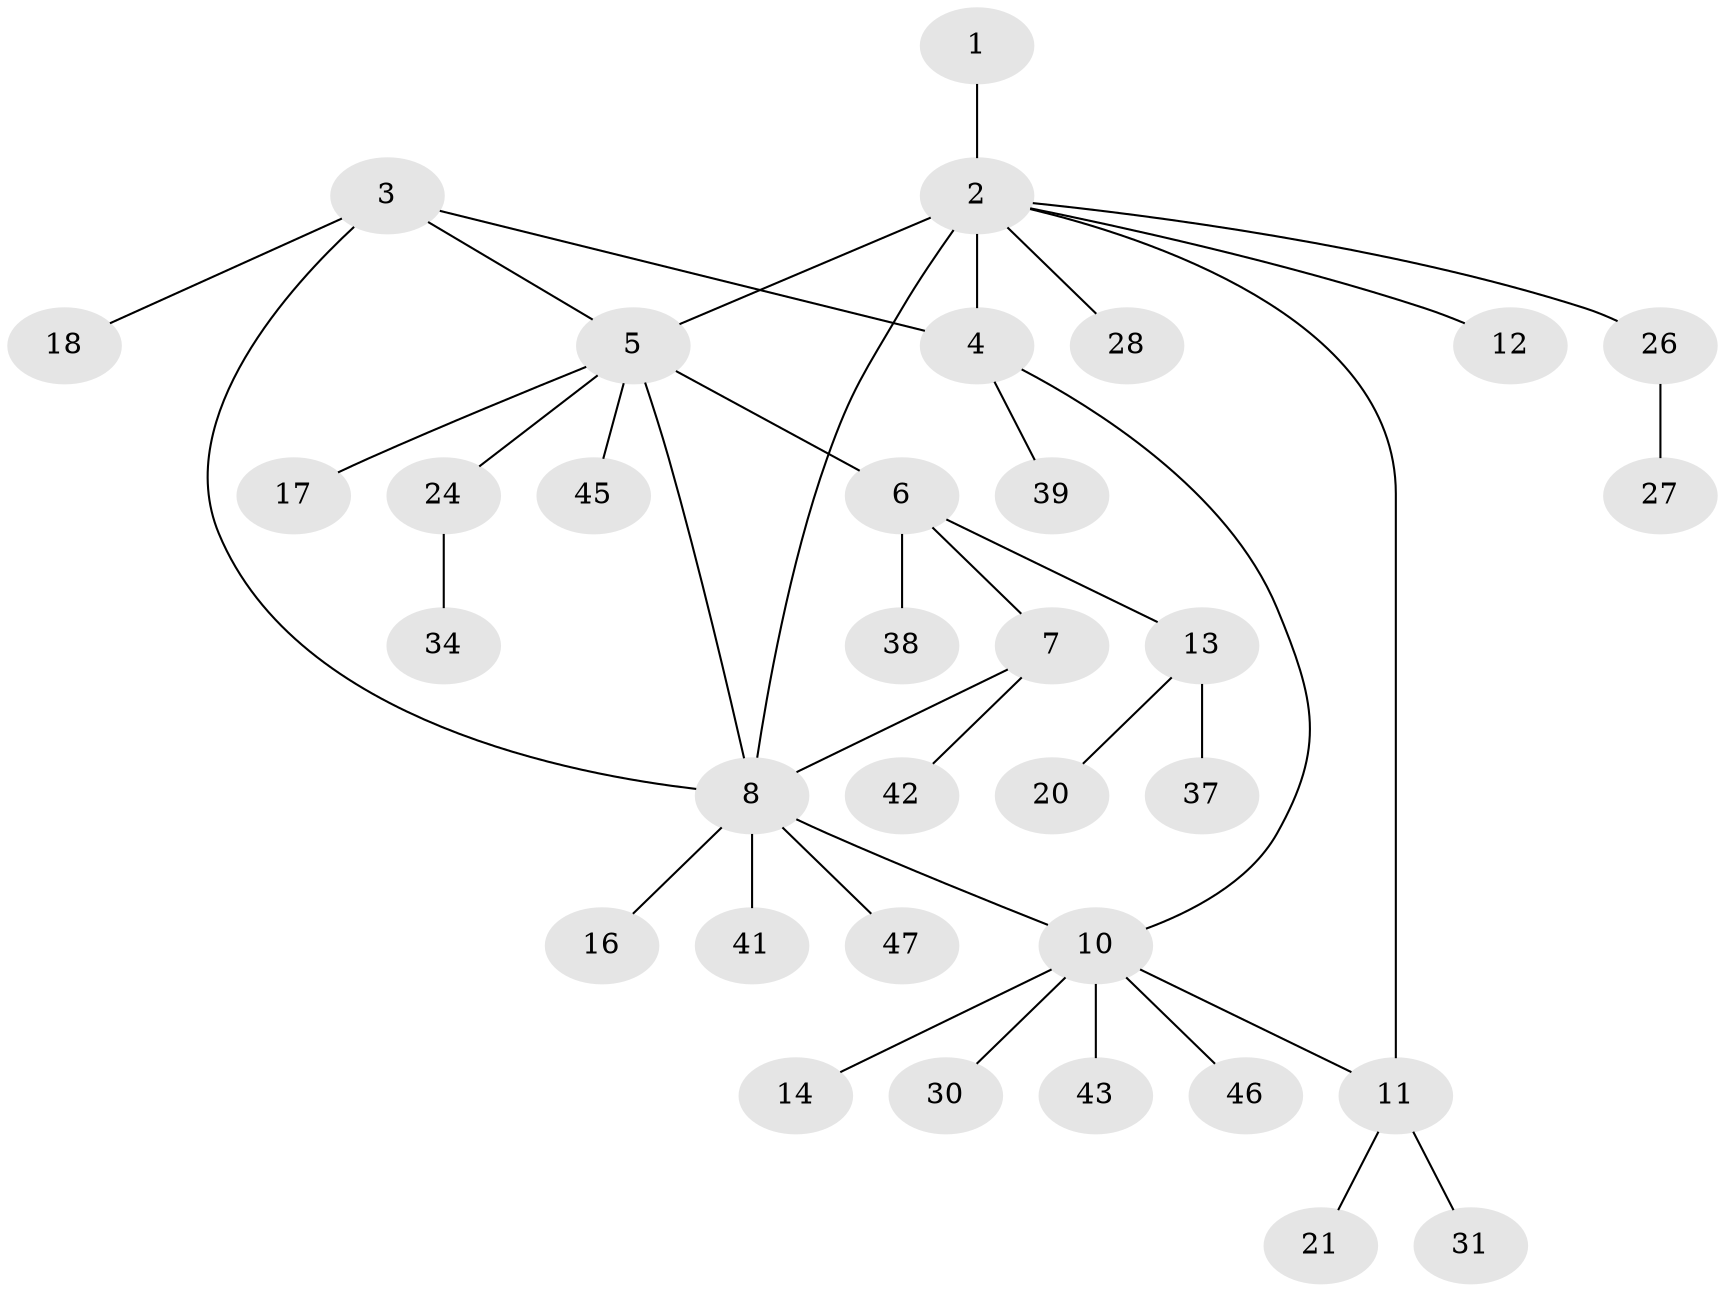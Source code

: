 // original degree distribution, {1: 0.6382978723404256, 9: 0.02127659574468085, 5: 0.10638297872340426, 7: 0.02127659574468085, 4: 0.0425531914893617, 6: 0.0425531914893617, 2: 0.02127659574468085, 3: 0.10638297872340426}
// Generated by graph-tools (version 1.1) at 2025/11/02/27/25 16:11:30]
// undirected, 34 vertices, 39 edges
graph export_dot {
graph [start="1"]
  node [color=gray90,style=filled];
  1;
  2 [super="+22"];
  3 [super="+40"];
  4 [super="+15"];
  5 [super="+23"];
  6 [super="+33"];
  7 [super="+25"];
  8 [super="+9"];
  10 [super="+29"];
  11 [super="+32"];
  12;
  13 [super="+19"];
  14;
  16;
  17 [super="+35"];
  18;
  20;
  21;
  24 [super="+36"];
  26 [super="+44"];
  27;
  28;
  30;
  31;
  34;
  37;
  38;
  39;
  41;
  42;
  43;
  45;
  46;
  47;
  1 -- 2;
  2 -- 4;
  2 -- 5 [weight=2];
  2 -- 8 [weight=2];
  2 -- 12;
  2 -- 26;
  2 -- 11;
  2 -- 28;
  3 -- 4;
  3 -- 5;
  3 -- 8;
  3 -- 18;
  4 -- 10;
  4 -- 39;
  5 -- 6;
  5 -- 17;
  5 -- 45;
  5 -- 24;
  5 -- 8;
  6 -- 7;
  6 -- 13;
  6 -- 38;
  7 -- 8;
  7 -- 42;
  8 -- 41;
  8 -- 16;
  8 -- 10;
  8 -- 47;
  10 -- 11;
  10 -- 14;
  10 -- 30;
  10 -- 43;
  10 -- 46;
  11 -- 21;
  11 -- 31;
  13 -- 20;
  13 -- 37;
  24 -- 34;
  26 -- 27;
}

